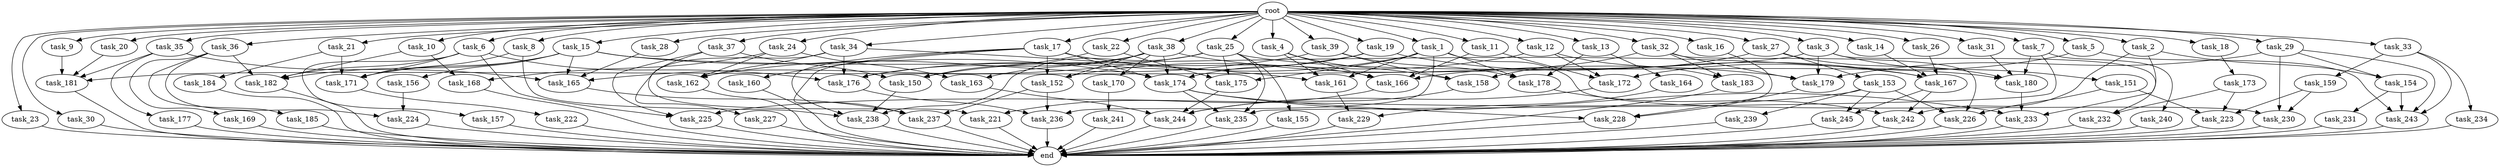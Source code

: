 digraph G {
  root [size="0.000000"];
  task_1 [size="1.024000"];
  task_2 [size="1.024000"];
  task_3 [size="1.024000"];
  task_4 [size="1.024000"];
  task_5 [size="1.024000"];
  task_6 [size="1.024000"];
  task_7 [size="1.024000"];
  task_8 [size="1.024000"];
  task_9 [size="1.024000"];
  task_10 [size="1.024000"];
  task_11 [size="1.024000"];
  task_12 [size="1.024000"];
  task_13 [size="1.024000"];
  task_14 [size="1.024000"];
  task_15 [size="1.024000"];
  task_16 [size="1.024000"];
  task_17 [size="1.024000"];
  task_18 [size="1.024000"];
  task_19 [size="1.024000"];
  task_20 [size="1.024000"];
  task_21 [size="1.024000"];
  task_22 [size="1.024000"];
  task_23 [size="1.024000"];
  task_24 [size="1.024000"];
  task_25 [size="1.024000"];
  task_26 [size="1.024000"];
  task_27 [size="1.024000"];
  task_28 [size="1.024000"];
  task_29 [size="1.024000"];
  task_30 [size="1.024000"];
  task_31 [size="1.024000"];
  task_32 [size="1.024000"];
  task_33 [size="1.024000"];
  task_34 [size="1.024000"];
  task_35 [size="1.024000"];
  task_36 [size="1.024000"];
  task_37 [size="1.024000"];
  task_38 [size="1.024000"];
  task_39 [size="1.024000"];
  task_150 [size="867583393.792000"];
  task_151 [size="549755813.888000"];
  task_152 [size="807453851.648000"];
  task_153 [size="137438953.472000"];
  task_154 [size="730144440.320000"];
  task_155 [size="695784701.952000"];
  task_156 [size="77309411.328000"];
  task_157 [size="309237645.312000"];
  task_158 [size="1073741824.000000"];
  task_159 [size="34359738.368000"];
  task_160 [size="420906795.008000"];
  task_161 [size="566935683.072000"];
  task_162 [size="944892805.120000"];
  task_163 [size="730144440.320000"];
  task_164 [size="309237645.312000"];
  task_165 [size="1666447310.848000"];
  task_166 [size="807453851.648000"];
  task_167 [size="2035814498.304000"];
  task_168 [size="635655159.808000"];
  task_169 [size="214748364.800000"];
  task_170 [size="309237645.312000"];
  task_171 [size="1228360646.656000"];
  task_172 [size="420906795.008000"];
  task_173 [size="420906795.008000"];
  task_174 [size="1357209665.536000"];
  task_175 [size="1529008357.376000"];
  task_176 [size="1382979469.312000"];
  task_177 [size="858993459.200000"];
  task_178 [size="755914244.096000"];
  task_179 [size="1443109011.456000"];
  task_180 [size="1666447310.848000"];
  task_181 [size="2181843386.368000"];
  task_182 [size="816043786.240000"];
  task_183 [size="627065225.216000"];
  task_184 [size="420906795.008000"];
  task_185 [size="214748364.800000"];
  task_221 [size="730144440.320000"];
  task_222 [size="695784701.952000"];
  task_223 [size="1382979469.312000"];
  task_224 [size="1073741824.000000"];
  task_225 [size="1039382085.632000"];
  task_226 [size="1460288880.640000"];
  task_227 [size="214748364.800000"];
  task_228 [size="927712935.936000"];
  task_229 [size="111669149.696000"];
  task_230 [size="1030792151.040000"];
  task_231 [size="858993459.200000"];
  task_232 [size="858993459.200000"];
  task_233 [size="2250562863.104000"];
  task_234 [size="34359738.368000"];
  task_235 [size="1692217114.624000"];
  task_236 [size="1073741824.000000"];
  task_237 [size="1417339207.680000"];
  task_238 [size="1958505086.976000"];
  task_239 [size="695784701.952000"];
  task_240 [size="137438953.472000"];
  task_241 [size="309237645.312000"];
  task_242 [size="1219770712.064000"];
  task_243 [size="1236950581.248000"];
  task_244 [size="678604832.768000"];
  task_245 [size="910533066.752000"];
  end [size="0.000000"];

  root -> task_1 [size="1.000000"];
  root -> task_2 [size="1.000000"];
  root -> task_3 [size="1.000000"];
  root -> task_4 [size="1.000000"];
  root -> task_5 [size="1.000000"];
  root -> task_6 [size="1.000000"];
  root -> task_7 [size="1.000000"];
  root -> task_8 [size="1.000000"];
  root -> task_9 [size="1.000000"];
  root -> task_10 [size="1.000000"];
  root -> task_11 [size="1.000000"];
  root -> task_12 [size="1.000000"];
  root -> task_13 [size="1.000000"];
  root -> task_14 [size="1.000000"];
  root -> task_15 [size="1.000000"];
  root -> task_16 [size="1.000000"];
  root -> task_17 [size="1.000000"];
  root -> task_18 [size="1.000000"];
  root -> task_19 [size="1.000000"];
  root -> task_20 [size="1.000000"];
  root -> task_21 [size="1.000000"];
  root -> task_22 [size="1.000000"];
  root -> task_23 [size="1.000000"];
  root -> task_24 [size="1.000000"];
  root -> task_25 [size="1.000000"];
  root -> task_26 [size="1.000000"];
  root -> task_27 [size="1.000000"];
  root -> task_28 [size="1.000000"];
  root -> task_29 [size="1.000000"];
  root -> task_30 [size="1.000000"];
  root -> task_31 [size="1.000000"];
  root -> task_32 [size="1.000000"];
  root -> task_33 [size="1.000000"];
  root -> task_34 [size="1.000000"];
  root -> task_35 [size="1.000000"];
  root -> task_36 [size="1.000000"];
  root -> task_37 [size="1.000000"];
  root -> task_38 [size="1.000000"];
  root -> task_39 [size="1.000000"];
  task_1 -> task_150 [size="134217728.000000"];
  task_1 -> task_161 [size="134217728.000000"];
  task_1 -> task_175 [size="134217728.000000"];
  task_1 -> task_178 [size="134217728.000000"];
  task_1 -> task_230 [size="134217728.000000"];
  task_1 -> task_236 [size="134217728.000000"];
  task_2 -> task_154 [size="679477248.000000"];
  task_2 -> task_233 [size="679477248.000000"];
  task_2 -> task_242 [size="679477248.000000"];
  task_3 -> task_151 [size="536870912.000000"];
  task_3 -> task_179 [size="536870912.000000"];
  task_3 -> task_181 [size="536870912.000000"];
  task_3 -> task_232 [size="536870912.000000"];
  task_4 -> task_158 [size="209715200.000000"];
  task_4 -> task_161 [size="209715200.000000"];
  task_4 -> task_166 [size="209715200.000000"];
  task_5 -> task_172 [size="301989888.000000"];
  task_5 -> task_243 [size="301989888.000000"];
  task_6 -> task_157 [size="301989888.000000"];
  task_6 -> task_171 [size="301989888.000000"];
  task_6 -> task_176 [size="301989888.000000"];
  task_6 -> task_182 [size="301989888.000000"];
  task_6 -> task_225 [size="301989888.000000"];
  task_7 -> task_180 [size="134217728.000000"];
  task_7 -> task_235 [size="134217728.000000"];
  task_7 -> task_240 [size="134217728.000000"];
  task_8 -> task_171 [size="411041792.000000"];
  task_8 -> task_238 [size="411041792.000000"];
  task_9 -> task_181 [size="75497472.000000"];
  task_10 -> task_168 [size="209715200.000000"];
  task_10 -> task_182 [size="209715200.000000"];
  task_11 -> task_166 [size="33554432.000000"];
  task_11 -> task_172 [size="33554432.000000"];
  task_12 -> task_152 [size="75497472.000000"];
  task_12 -> task_172 [size="75497472.000000"];
  task_12 -> task_183 [size="75497472.000000"];
  task_13 -> task_164 [size="301989888.000000"];
  task_13 -> task_178 [size="301989888.000000"];
  task_14 -> task_167 [size="536870912.000000"];
  task_15 -> task_156 [size="75497472.000000"];
  task_15 -> task_165 [size="75497472.000000"];
  task_15 -> task_167 [size="75497472.000000"];
  task_15 -> task_171 [size="75497472.000000"];
  task_15 -> task_174 [size="75497472.000000"];
  task_15 -> task_182 [size="75497472.000000"];
  task_16 -> task_228 [size="33554432.000000"];
  task_17 -> task_152 [size="411041792.000000"];
  task_17 -> task_160 [size="411041792.000000"];
  task_17 -> task_166 [size="411041792.000000"];
  task_17 -> task_174 [size="411041792.000000"];
  task_17 -> task_237 [size="411041792.000000"];
  task_17 -> task_238 [size="411041792.000000"];
  task_18 -> task_173 [size="411041792.000000"];
  task_19 -> task_167 [size="536870912.000000"];
  task_19 -> task_174 [size="536870912.000000"];
  task_19 -> task_176 [size="536870912.000000"];
  task_20 -> task_181 [size="679477248.000000"];
  task_21 -> task_171 [size="411041792.000000"];
  task_21 -> task_184 [size="411041792.000000"];
  task_22 -> task_150 [size="679477248.000000"];
  task_22 -> task_175 [size="679477248.000000"];
  task_23 -> end [size="1.000000"];
  task_24 -> task_162 [size="411041792.000000"];
  task_24 -> task_163 [size="411041792.000000"];
  task_24 -> task_168 [size="411041792.000000"];
  task_25 -> task_155 [size="679477248.000000"];
  task_25 -> task_165 [size="679477248.000000"];
  task_25 -> task_175 [size="679477248.000000"];
  task_25 -> task_180 [size="679477248.000000"];
  task_25 -> task_235 [size="679477248.000000"];
  task_25 -> task_238 [size="679477248.000000"];
  task_26 -> task_167 [size="838860800.000000"];
  task_27 -> task_153 [size="134217728.000000"];
  task_27 -> task_166 [size="134217728.000000"];
  task_27 -> task_180 [size="134217728.000000"];
  task_28 -> task_165 [size="33554432.000000"];
  task_29 -> task_154 [size="33554432.000000"];
  task_29 -> task_179 [size="33554432.000000"];
  task_29 -> task_230 [size="33554432.000000"];
  task_29 -> task_243 [size="33554432.000000"];
  task_30 -> end [size="1.000000"];
  task_31 -> task_180 [size="679477248.000000"];
  task_32 -> task_158 [size="536870912.000000"];
  task_32 -> task_179 [size="536870912.000000"];
  task_32 -> task_183 [size="536870912.000000"];
  task_32 -> task_226 [size="536870912.000000"];
  task_33 -> task_159 [size="33554432.000000"];
  task_33 -> task_234 [size="33554432.000000"];
  task_33 -> task_243 [size="33554432.000000"];
  task_34 -> task_161 [size="209715200.000000"];
  task_34 -> task_162 [size="209715200.000000"];
  task_34 -> task_176 [size="209715200.000000"];
  task_34 -> task_227 [size="209715200.000000"];
  task_35 -> task_165 [size="838860800.000000"];
  task_35 -> task_177 [size="838860800.000000"];
  task_35 -> task_181 [size="838860800.000000"];
  task_36 -> task_169 [size="209715200.000000"];
  task_36 -> task_182 [size="209715200.000000"];
  task_36 -> task_185 [size="209715200.000000"];
  task_36 -> task_224 [size="209715200.000000"];
  task_37 -> task_150 [size="33554432.000000"];
  task_37 -> task_221 [size="33554432.000000"];
  task_37 -> task_225 [size="33554432.000000"];
  task_38 -> task_152 [size="301989888.000000"];
  task_38 -> task_163 [size="301989888.000000"];
  task_38 -> task_170 [size="301989888.000000"];
  task_38 -> task_174 [size="301989888.000000"];
  task_38 -> task_176 [size="301989888.000000"];
  task_38 -> task_179 [size="301989888.000000"];
  task_39 -> task_158 [size="301989888.000000"];
  task_39 -> task_162 [size="301989888.000000"];
  task_39 -> task_178 [size="301989888.000000"];
  task_150 -> task_238 [size="411041792.000000"];
  task_151 -> task_223 [size="209715200.000000"];
  task_151 -> task_226 [size="209715200.000000"];
  task_152 -> task_236 [size="838860800.000000"];
  task_152 -> task_237 [size="838860800.000000"];
  task_153 -> task_225 [size="679477248.000000"];
  task_153 -> task_226 [size="679477248.000000"];
  task_153 -> task_239 [size="679477248.000000"];
  task_153 -> task_245 [size="679477248.000000"];
  task_154 -> task_231 [size="838860800.000000"];
  task_154 -> task_243 [size="838860800.000000"];
  task_155 -> end [size="1.000000"];
  task_156 -> task_224 [size="838860800.000000"];
  task_157 -> end [size="1.000000"];
  task_158 -> task_244 [size="209715200.000000"];
  task_159 -> task_223 [size="838860800.000000"];
  task_159 -> task_230 [size="838860800.000000"];
  task_160 -> end [size="1.000000"];
  task_161 -> task_229 [size="33554432.000000"];
  task_162 -> end [size="1.000000"];
  task_163 -> task_244 [size="75497472.000000"];
  task_164 -> task_229 [size="75497472.000000"];
  task_165 -> task_237 [size="134217728.000000"];
  task_166 -> task_221 [size="679477248.000000"];
  task_167 -> task_242 [size="209715200.000000"];
  task_167 -> task_245 [size="209715200.000000"];
  task_168 -> end [size="1.000000"];
  task_169 -> end [size="1.000000"];
  task_170 -> task_241 [size="301989888.000000"];
  task_171 -> task_222 [size="679477248.000000"];
  task_172 -> task_244 [size="301989888.000000"];
  task_173 -> task_223 [size="301989888.000000"];
  task_173 -> task_232 [size="301989888.000000"];
  task_174 -> task_228 [size="838860800.000000"];
  task_174 -> task_233 [size="838860800.000000"];
  task_174 -> task_235 [size="838860800.000000"];
  task_175 -> task_244 [size="75497472.000000"];
  task_176 -> task_236 [size="75497472.000000"];
  task_177 -> end [size="1.000000"];
  task_178 -> task_242 [size="301989888.000000"];
  task_179 -> task_228 [size="33554432.000000"];
  task_180 -> task_233 [size="679477248.000000"];
  task_181 -> end [size="1.000000"];
  task_182 -> end [size="1.000000"];
  task_183 -> end [size="1.000000"];
  task_184 -> end [size="1.000000"];
  task_185 -> end [size="1.000000"];
  task_221 -> end [size="1.000000"];
  task_222 -> end [size="1.000000"];
  task_223 -> end [size="1.000000"];
  task_224 -> end [size="1.000000"];
  task_225 -> end [size="1.000000"];
  task_226 -> end [size="1.000000"];
  task_227 -> end [size="1.000000"];
  task_228 -> end [size="1.000000"];
  task_229 -> end [size="1.000000"];
  task_230 -> end [size="1.000000"];
  task_231 -> end [size="1.000000"];
  task_232 -> end [size="1.000000"];
  task_233 -> end [size="1.000000"];
  task_234 -> end [size="1.000000"];
  task_235 -> end [size="1.000000"];
  task_236 -> end [size="1.000000"];
  task_237 -> end [size="1.000000"];
  task_238 -> end [size="1.000000"];
  task_239 -> end [size="1.000000"];
  task_240 -> end [size="1.000000"];
  task_241 -> end [size="1.000000"];
  task_242 -> end [size="1.000000"];
  task_243 -> end [size="1.000000"];
  task_244 -> end [size="1.000000"];
  task_245 -> end [size="1.000000"];
}
